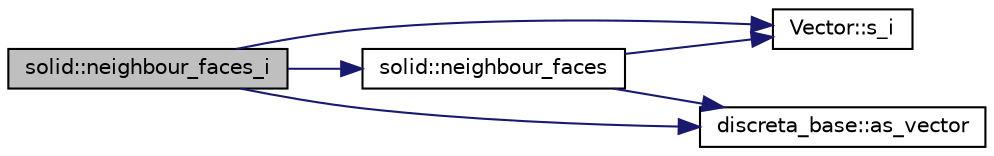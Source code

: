 digraph "solid::neighbour_faces_i"
{
  edge [fontname="Helvetica",fontsize="10",labelfontname="Helvetica",labelfontsize="10"];
  node [fontname="Helvetica",fontsize="10",shape=record];
  rankdir="LR";
  Node3686 [label="solid::neighbour_faces_i",height=0.2,width=0.4,color="black", fillcolor="grey75", style="filled", fontcolor="black"];
  Node3686 -> Node3687 [color="midnightblue",fontsize="10",style="solid",fontname="Helvetica"];
  Node3687 [label="solid::neighbour_faces",height=0.2,width=0.4,color="black", fillcolor="white", style="filled",URL="$d8/def/classsolid.html#aa679392983420946e8f1db13b0fc40b0"];
  Node3687 -> Node3688 [color="midnightblue",fontsize="10",style="solid",fontname="Helvetica"];
  Node3688 [label="Vector::s_i",height=0.2,width=0.4,color="black", fillcolor="white", style="filled",URL="$d5/db2/class_vector.html#a1c4fe1752523df8119f70dd550244871"];
  Node3687 -> Node3689 [color="midnightblue",fontsize="10",style="solid",fontname="Helvetica"];
  Node3689 [label="discreta_base::as_vector",height=0.2,width=0.4,color="black", fillcolor="white", style="filled",URL="$d7/d71/classdiscreta__base.html#a7bdd6cae39c380b128ee9e17e42cf020"];
  Node3686 -> Node3688 [color="midnightblue",fontsize="10",style="solid",fontname="Helvetica"];
  Node3686 -> Node3689 [color="midnightblue",fontsize="10",style="solid",fontname="Helvetica"];
}
